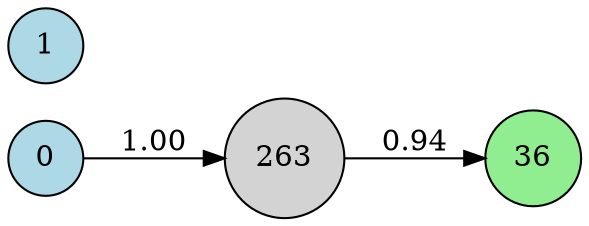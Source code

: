 digraph neat {
  rankdir=LR;
  node [shape=circle];
  node0 [label="0", style=filled, fillcolor=lightblue];
  node1 [label="1", style=filled, fillcolor=lightblue];
  node36 [label="36", style=filled, fillcolor=lightgreen];
  node263 [label="263", style=filled, fillcolor=lightgray];
  node0 -> node263 [label="1.00"];
  node263 -> node36 [label="0.94"];
}

